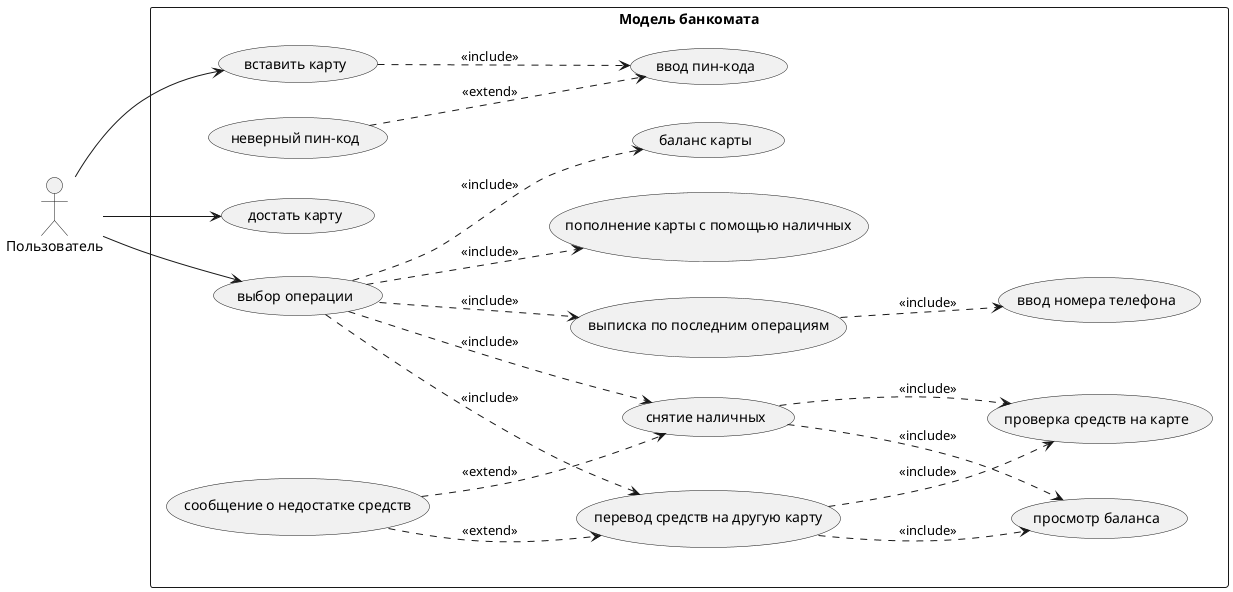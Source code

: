 @startuml
left to right direction

actor "Пользователь" as user

rectangle "Модель банкомата"{
    usecase "вставить карту" as insert
    usecase "достать карту" as get
    usecase "выбор операции" as choice
    usecase "ввод пин-кода" as pin 
    usecase "неверный пин-код" as incorrect
    usecase "снятие наличных" as cash
    usecase "пополнение карты с помощью наличных" as replenishment
    usecase "баланс карты" as balance
    usecase "выписка по последним операциям" as transactionStatement
    usecase "перевод средств на другую карту" as transfer
    usecase "проверка средств на карте" as checking
    usecase "просмотр баланса" as viewBalance
    usecase "сообщение о недостатке средств" as lackOfFunds
    usecase "ввод номера телефона" as phoneNumber
}

user --> insert
user --> get
user --> choice

insert ..> pin: <<include>>
incorrect ..> pin: <<extend>>

choice ..> cash: <<include>>
choice ..> replenishment: <<include>>
choice ..> balance: <<include>>
choice ..> transactionStatement: <<include>>
choice ..> transfer: <<include>>

cash ..> checking: <<include>>
cash ..> viewBalance: <<include>>
lackOfFunds ..> cash: <<extend>>

transactionStatement ..> phoneNumber: <<include>>

transfer ..> checking: <<include>>
transfer ..> viewBalance: <<include>>
lackOfFunds ..> transfer: <<extend>>

@enduml
